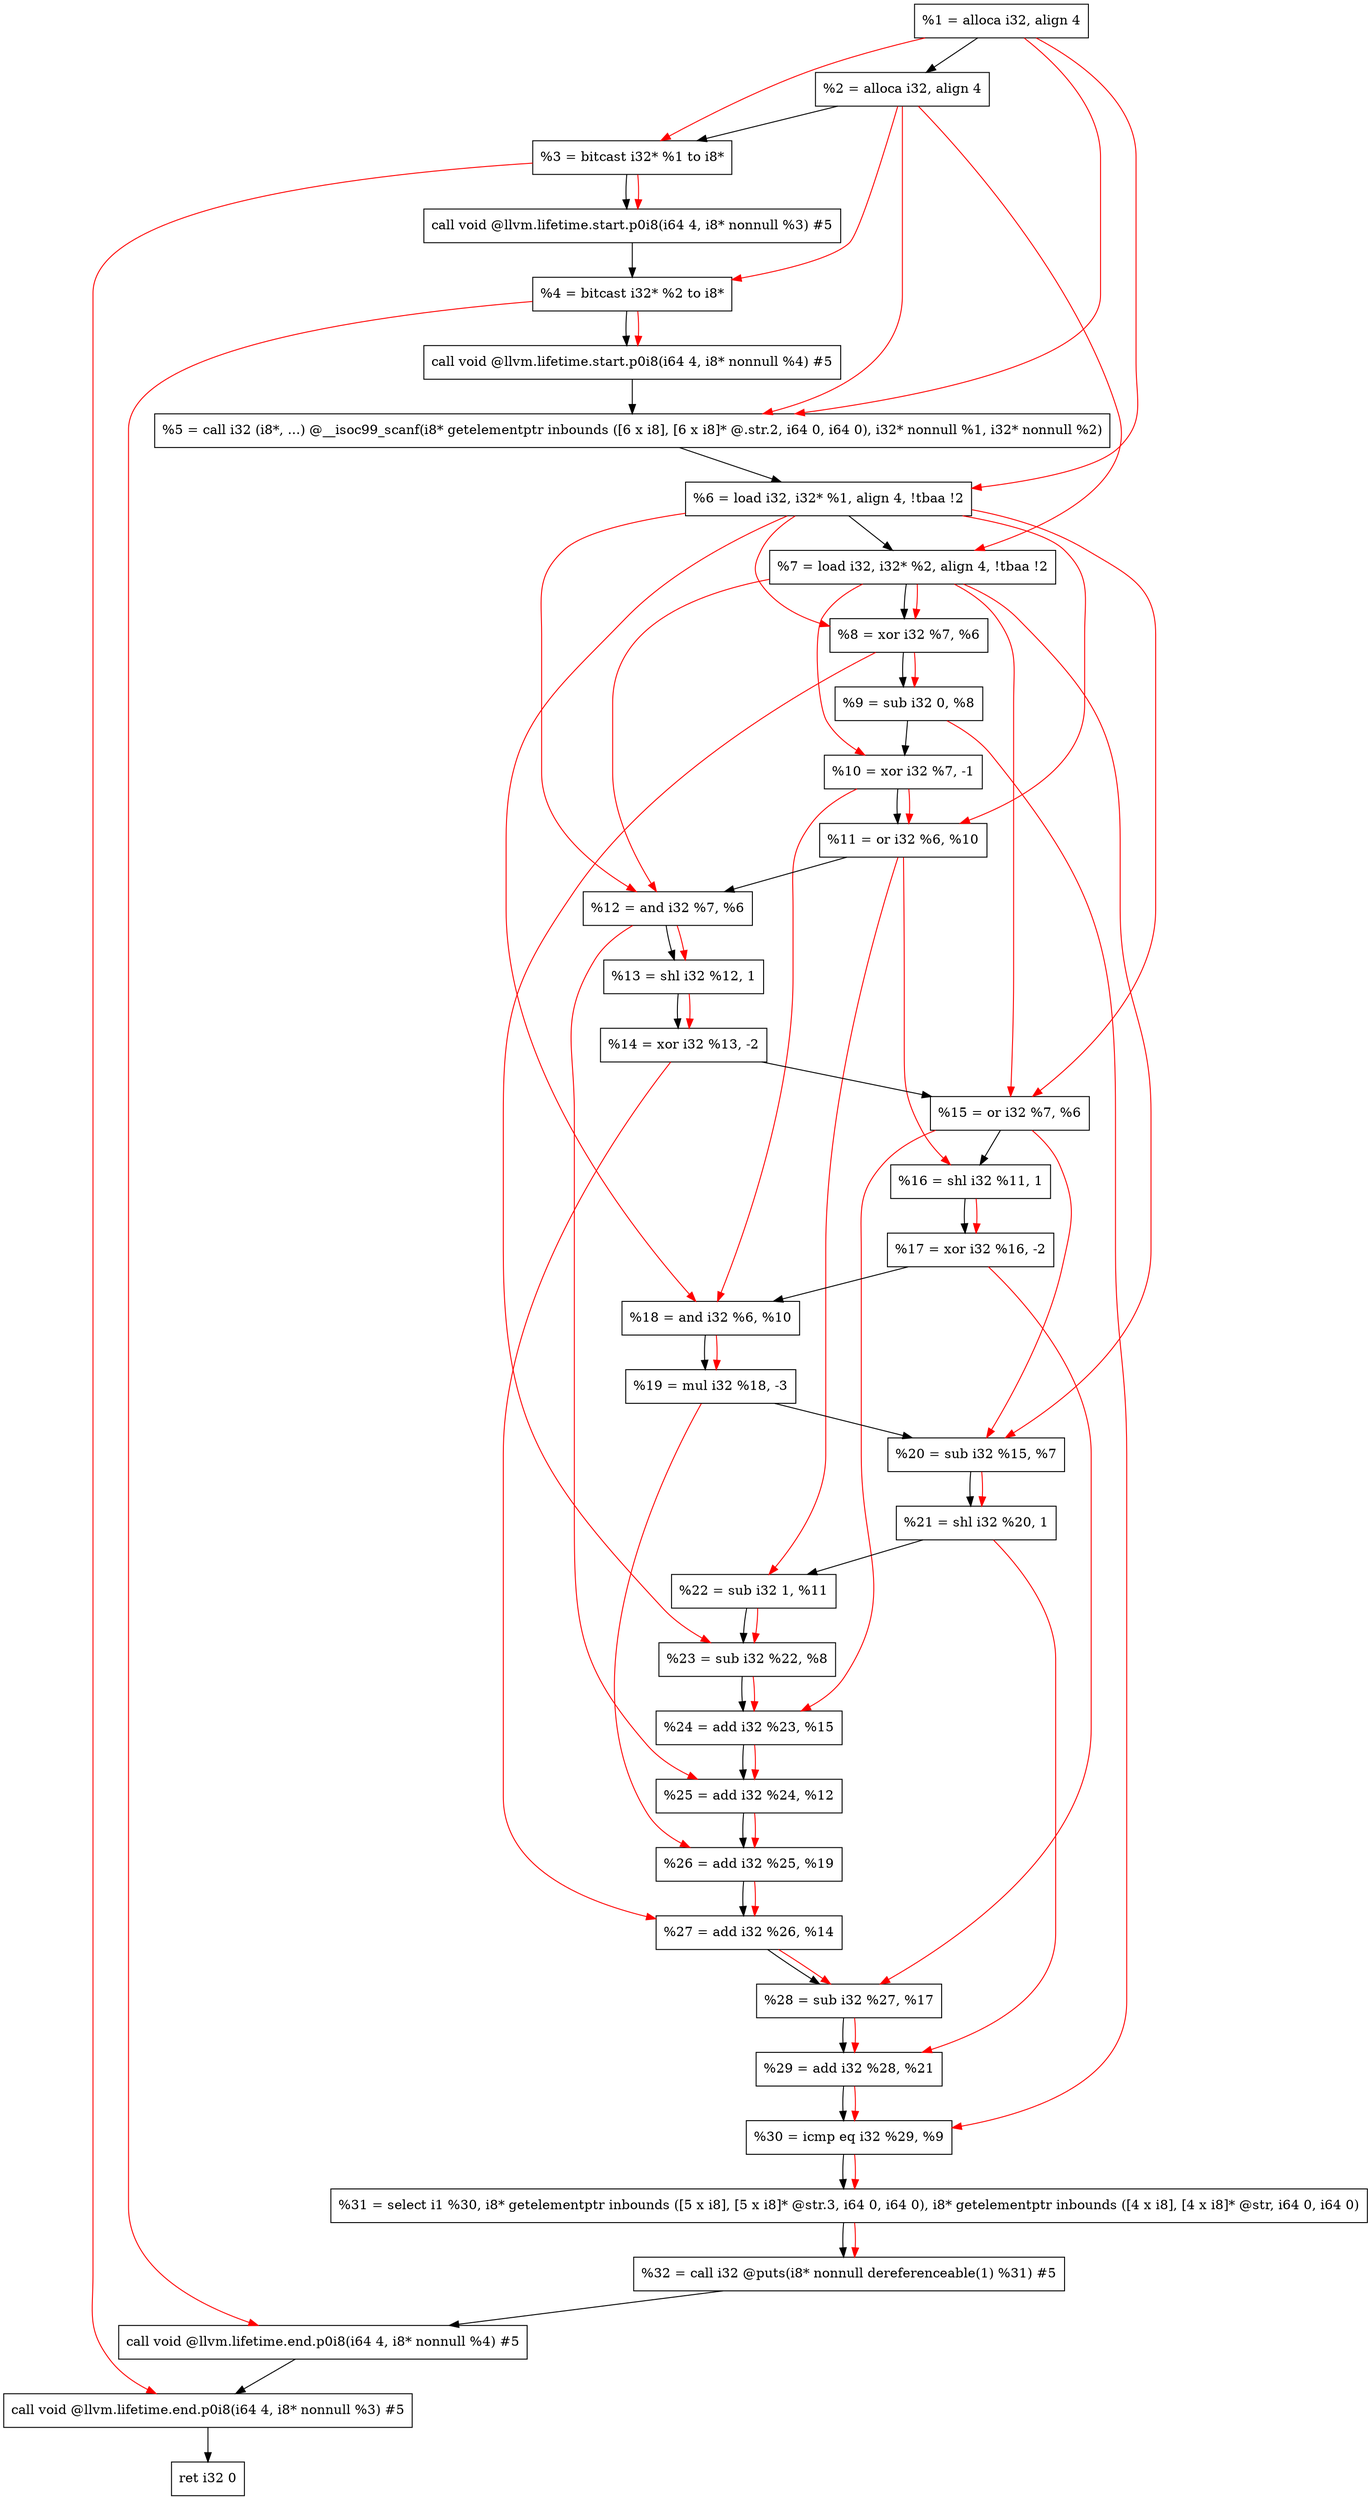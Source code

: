 digraph "DFG for'main' function" {
	Node0x7f7d08[shape=record, label="  %1 = alloca i32, align 4"];
	Node0x7f7d88[shape=record, label="  %2 = alloca i32, align 4"];
	Node0x7f7e18[shape=record, label="  %3 = bitcast i32* %1 to i8*"];
	Node0x7f8278[shape=record, label="  call void @llvm.lifetime.start.p0i8(i64 4, i8* nonnull %3) #5"];
	Node0x7f8358[shape=record, label="  %4 = bitcast i32* %2 to i8*"];
	Node0x7f8478[shape=record, label="  call void @llvm.lifetime.start.p0i8(i64 4, i8* nonnull %4) #5"];
	Node0x7f86b0[shape=record, label="  %5 = call i32 (i8*, ...) @__isoc99_scanf(i8* getelementptr inbounds ([6 x i8], [6 x i8]* @.str.2, i64 0, i64 0), i32* nonnull %1, i32* nonnull %2)"];
	Node0x7f8768[shape=record, label="  %6 = load i32, i32* %1, align 4, !tbaa !2"];
	Node0x7f96d8[shape=record, label="  %7 = load i32, i32* %2, align 4, !tbaa !2"];
	Node0x7f9d60[shape=record, label="  %8 = xor i32 %7, %6"];
	Node0x7f9dd0[shape=record, label="  %9 = sub i32 0, %8"];
	Node0x7f9e40[shape=record, label="  %10 = xor i32 %7, -1"];
	Node0x7f9eb0[shape=record, label="  %11 = or i32 %6, %10"];
	Node0x7f9f20[shape=record, label="  %12 = and i32 %7, %6"];
	Node0x7f9f90[shape=record, label="  %13 = shl i32 %12, 1"];
	Node0x7fa000[shape=record, label="  %14 = xor i32 %13, -2"];
	Node0x7fa070[shape=record, label="  %15 = or i32 %7, %6"];
	Node0x7fa0e0[shape=record, label="  %16 = shl i32 %11, 1"];
	Node0x7fa150[shape=record, label="  %17 = xor i32 %16, -2"];
	Node0x7fa1c0[shape=record, label="  %18 = and i32 %6, %10"];
	Node0x7fa230[shape=record, label="  %19 = mul i32 %18, -3"];
	Node0x7fa2a0[shape=record, label="  %20 = sub i32 %15, %7"];
	Node0x7fa310[shape=record, label="  %21 = shl i32 %20, 1"];
	Node0x7fa380[shape=record, label="  %22 = sub i32 1, %11"];
	Node0x7fa3f0[shape=record, label="  %23 = sub i32 %22, %8"];
	Node0x7fa460[shape=record, label="  %24 = add i32 %23, %15"];
	Node0x7fa4d0[shape=record, label="  %25 = add i32 %24, %12"];
	Node0x7fa540[shape=record, label="  %26 = add i32 %25, %19"];
	Node0x7fa5b0[shape=record, label="  %27 = add i32 %26, %14"];
	Node0x7fa620[shape=record, label="  %28 = sub i32 %27, %17"];
	Node0x7fa690[shape=record, label="  %29 = add i32 %28, %21"];
	Node0x7fa700[shape=record, label="  %30 = icmp eq i32 %29, %9"];
	Node0x7989d8[shape=record, label="  %31 = select i1 %30, i8* getelementptr inbounds ([5 x i8], [5 x i8]* @str.3, i64 0, i64 0), i8* getelementptr inbounds ([4 x i8], [4 x i8]* @str, i64 0, i64 0)"];
	Node0x7fa790[shape=record, label="  %32 = call i32 @puts(i8* nonnull dereferenceable(1) %31) #5"];
	Node0x7fabf8[shape=record, label="  call void @llvm.lifetime.end.p0i8(i64 4, i8* nonnull %4) #5"];
	Node0x7fad58[shape=record, label="  call void @llvm.lifetime.end.p0i8(i64 4, i8* nonnull %3) #5"];
	Node0x7fae18[shape=record, label="  ret i32 0"];
	Node0x7f7d08 -> Node0x7f7d88;
	Node0x7f7d88 -> Node0x7f7e18;
	Node0x7f7e18 -> Node0x7f8278;
	Node0x7f8278 -> Node0x7f8358;
	Node0x7f8358 -> Node0x7f8478;
	Node0x7f8478 -> Node0x7f86b0;
	Node0x7f86b0 -> Node0x7f8768;
	Node0x7f8768 -> Node0x7f96d8;
	Node0x7f96d8 -> Node0x7f9d60;
	Node0x7f9d60 -> Node0x7f9dd0;
	Node0x7f9dd0 -> Node0x7f9e40;
	Node0x7f9e40 -> Node0x7f9eb0;
	Node0x7f9eb0 -> Node0x7f9f20;
	Node0x7f9f20 -> Node0x7f9f90;
	Node0x7f9f90 -> Node0x7fa000;
	Node0x7fa000 -> Node0x7fa070;
	Node0x7fa070 -> Node0x7fa0e0;
	Node0x7fa0e0 -> Node0x7fa150;
	Node0x7fa150 -> Node0x7fa1c0;
	Node0x7fa1c0 -> Node0x7fa230;
	Node0x7fa230 -> Node0x7fa2a0;
	Node0x7fa2a0 -> Node0x7fa310;
	Node0x7fa310 -> Node0x7fa380;
	Node0x7fa380 -> Node0x7fa3f0;
	Node0x7fa3f0 -> Node0x7fa460;
	Node0x7fa460 -> Node0x7fa4d0;
	Node0x7fa4d0 -> Node0x7fa540;
	Node0x7fa540 -> Node0x7fa5b0;
	Node0x7fa5b0 -> Node0x7fa620;
	Node0x7fa620 -> Node0x7fa690;
	Node0x7fa690 -> Node0x7fa700;
	Node0x7fa700 -> Node0x7989d8;
	Node0x7989d8 -> Node0x7fa790;
	Node0x7fa790 -> Node0x7fabf8;
	Node0x7fabf8 -> Node0x7fad58;
	Node0x7fad58 -> Node0x7fae18;
edge [color=red]
	Node0x7f7d08 -> Node0x7f7e18;
	Node0x7f7e18 -> Node0x7f8278;
	Node0x7f7d88 -> Node0x7f8358;
	Node0x7f8358 -> Node0x7f8478;
	Node0x7f7d08 -> Node0x7f86b0;
	Node0x7f7d88 -> Node0x7f86b0;
	Node0x7f7d08 -> Node0x7f8768;
	Node0x7f7d88 -> Node0x7f96d8;
	Node0x7f96d8 -> Node0x7f9d60;
	Node0x7f8768 -> Node0x7f9d60;
	Node0x7f9d60 -> Node0x7f9dd0;
	Node0x7f96d8 -> Node0x7f9e40;
	Node0x7f8768 -> Node0x7f9eb0;
	Node0x7f9e40 -> Node0x7f9eb0;
	Node0x7f96d8 -> Node0x7f9f20;
	Node0x7f8768 -> Node0x7f9f20;
	Node0x7f9f20 -> Node0x7f9f90;
	Node0x7f9f90 -> Node0x7fa000;
	Node0x7f96d8 -> Node0x7fa070;
	Node0x7f8768 -> Node0x7fa070;
	Node0x7f9eb0 -> Node0x7fa0e0;
	Node0x7fa0e0 -> Node0x7fa150;
	Node0x7f8768 -> Node0x7fa1c0;
	Node0x7f9e40 -> Node0x7fa1c0;
	Node0x7fa1c0 -> Node0x7fa230;
	Node0x7fa070 -> Node0x7fa2a0;
	Node0x7f96d8 -> Node0x7fa2a0;
	Node0x7fa2a0 -> Node0x7fa310;
	Node0x7f9eb0 -> Node0x7fa380;
	Node0x7fa380 -> Node0x7fa3f0;
	Node0x7f9d60 -> Node0x7fa3f0;
	Node0x7fa3f0 -> Node0x7fa460;
	Node0x7fa070 -> Node0x7fa460;
	Node0x7fa460 -> Node0x7fa4d0;
	Node0x7f9f20 -> Node0x7fa4d0;
	Node0x7fa4d0 -> Node0x7fa540;
	Node0x7fa230 -> Node0x7fa540;
	Node0x7fa540 -> Node0x7fa5b0;
	Node0x7fa000 -> Node0x7fa5b0;
	Node0x7fa5b0 -> Node0x7fa620;
	Node0x7fa150 -> Node0x7fa620;
	Node0x7fa620 -> Node0x7fa690;
	Node0x7fa310 -> Node0x7fa690;
	Node0x7fa690 -> Node0x7fa700;
	Node0x7f9dd0 -> Node0x7fa700;
	Node0x7fa700 -> Node0x7989d8;
	Node0x7989d8 -> Node0x7fa790;
	Node0x7f8358 -> Node0x7fabf8;
	Node0x7f7e18 -> Node0x7fad58;
}
